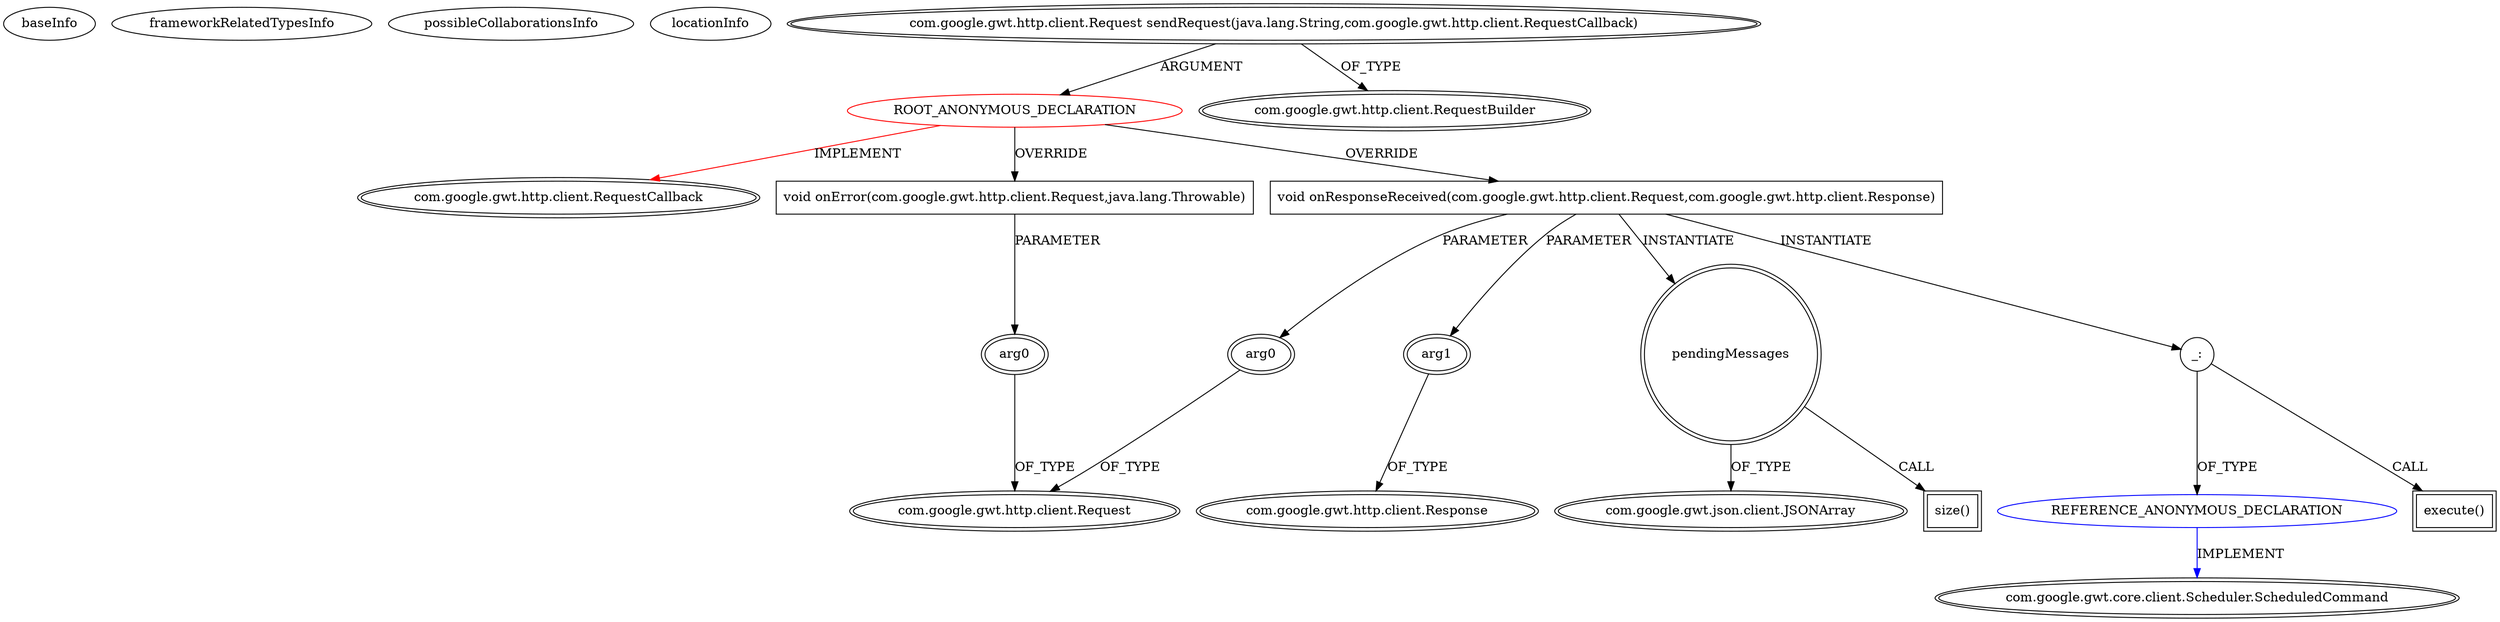 digraph {
baseInfo[graphId=172,category="extension_graph",isAnonymous=true,possibleRelation=true]
frameworkRelatedTypesInfo[0="com.google.gwt.http.client.RequestCallback"]
possibleCollaborationsInfo[0="172~OVERRIDING_METHOD_DECLARATION-METHOD_CALL-~com.google.gwt.http.client.RequestCallback ~com.google.gwt.core.client.Scheduler.ScheduledCommand ~true~true"]
locationInfo[projectName="Legioth-RemoteConsole",filePath="/Legioth-RemoteConsole/RemoteConsole-master/src/org/vaadin/remoteconsole/client/RemoteConsole.java",contextSignature="void execute()",graphId="172"]
0[label="ROOT_ANONYMOUS_DECLARATION",vertexType="ROOT_ANONYMOUS_DECLARATION",isFrameworkType=false,color=red]
1[label="com.google.gwt.http.client.RequestCallback",vertexType="FRAMEWORK_INTERFACE_TYPE",isFrameworkType=true,peripheries=2]
2[label="com.google.gwt.http.client.Request sendRequest(java.lang.String,com.google.gwt.http.client.RequestCallback)",vertexType="OUTSIDE_CALL",isFrameworkType=true,peripheries=2]
3[label="com.google.gwt.http.client.RequestBuilder",vertexType="FRAMEWORK_CLASS_TYPE",isFrameworkType=true,peripheries=2]
4[label="void onError(com.google.gwt.http.client.Request,java.lang.Throwable)",vertexType="OVERRIDING_METHOD_DECLARATION",isFrameworkType=false,shape=box]
5[label="arg0",vertexType="PARAMETER_DECLARATION",isFrameworkType=true,peripheries=2]
6[label="com.google.gwt.http.client.Request",vertexType="FRAMEWORK_CLASS_TYPE",isFrameworkType=true,peripheries=2]
7[label="void onResponseReceived(com.google.gwt.http.client.Request,com.google.gwt.http.client.Response)",vertexType="OVERRIDING_METHOD_DECLARATION",isFrameworkType=false,shape=box]
8[label="arg0",vertexType="PARAMETER_DECLARATION",isFrameworkType=true,peripheries=2]
10[label="arg1",vertexType="PARAMETER_DECLARATION",isFrameworkType=true,peripheries=2]
11[label="com.google.gwt.http.client.Response",vertexType="FRAMEWORK_CLASS_TYPE",isFrameworkType=true,peripheries=2]
12[label="pendingMessages",vertexType="VARIABLE_EXPRESION",isFrameworkType=true,peripheries=2,shape=circle]
14[label="com.google.gwt.json.client.JSONArray",vertexType="FRAMEWORK_CLASS_TYPE",isFrameworkType=true,peripheries=2]
13[label="size()",vertexType="INSIDE_CALL",isFrameworkType=true,peripheries=2,shape=box]
15[label="_:",vertexType="VARIABLE_EXPRESION",isFrameworkType=false,shape=circle]
17[label="REFERENCE_ANONYMOUS_DECLARATION",vertexType="REFERENCE_ANONYMOUS_DECLARATION",isFrameworkType=false,color=blue]
18[label="com.google.gwt.core.client.Scheduler.ScheduledCommand",vertexType="FRAMEWORK_INTERFACE_TYPE",isFrameworkType=true,peripheries=2]
16[label="execute()",vertexType="INSIDE_CALL",isFrameworkType=true,peripheries=2,shape=box]
0->1[label="IMPLEMENT",color=red]
2->0[label="ARGUMENT"]
2->3[label="OF_TYPE"]
0->4[label="OVERRIDE"]
5->6[label="OF_TYPE"]
4->5[label="PARAMETER"]
0->7[label="OVERRIDE"]
8->6[label="OF_TYPE"]
7->8[label="PARAMETER"]
10->11[label="OF_TYPE"]
7->10[label="PARAMETER"]
7->12[label="INSTANTIATE"]
12->14[label="OF_TYPE"]
12->13[label="CALL"]
7->15[label="INSTANTIATE"]
17->18[label="IMPLEMENT",color=blue]
15->17[label="OF_TYPE"]
15->16[label="CALL"]
}
